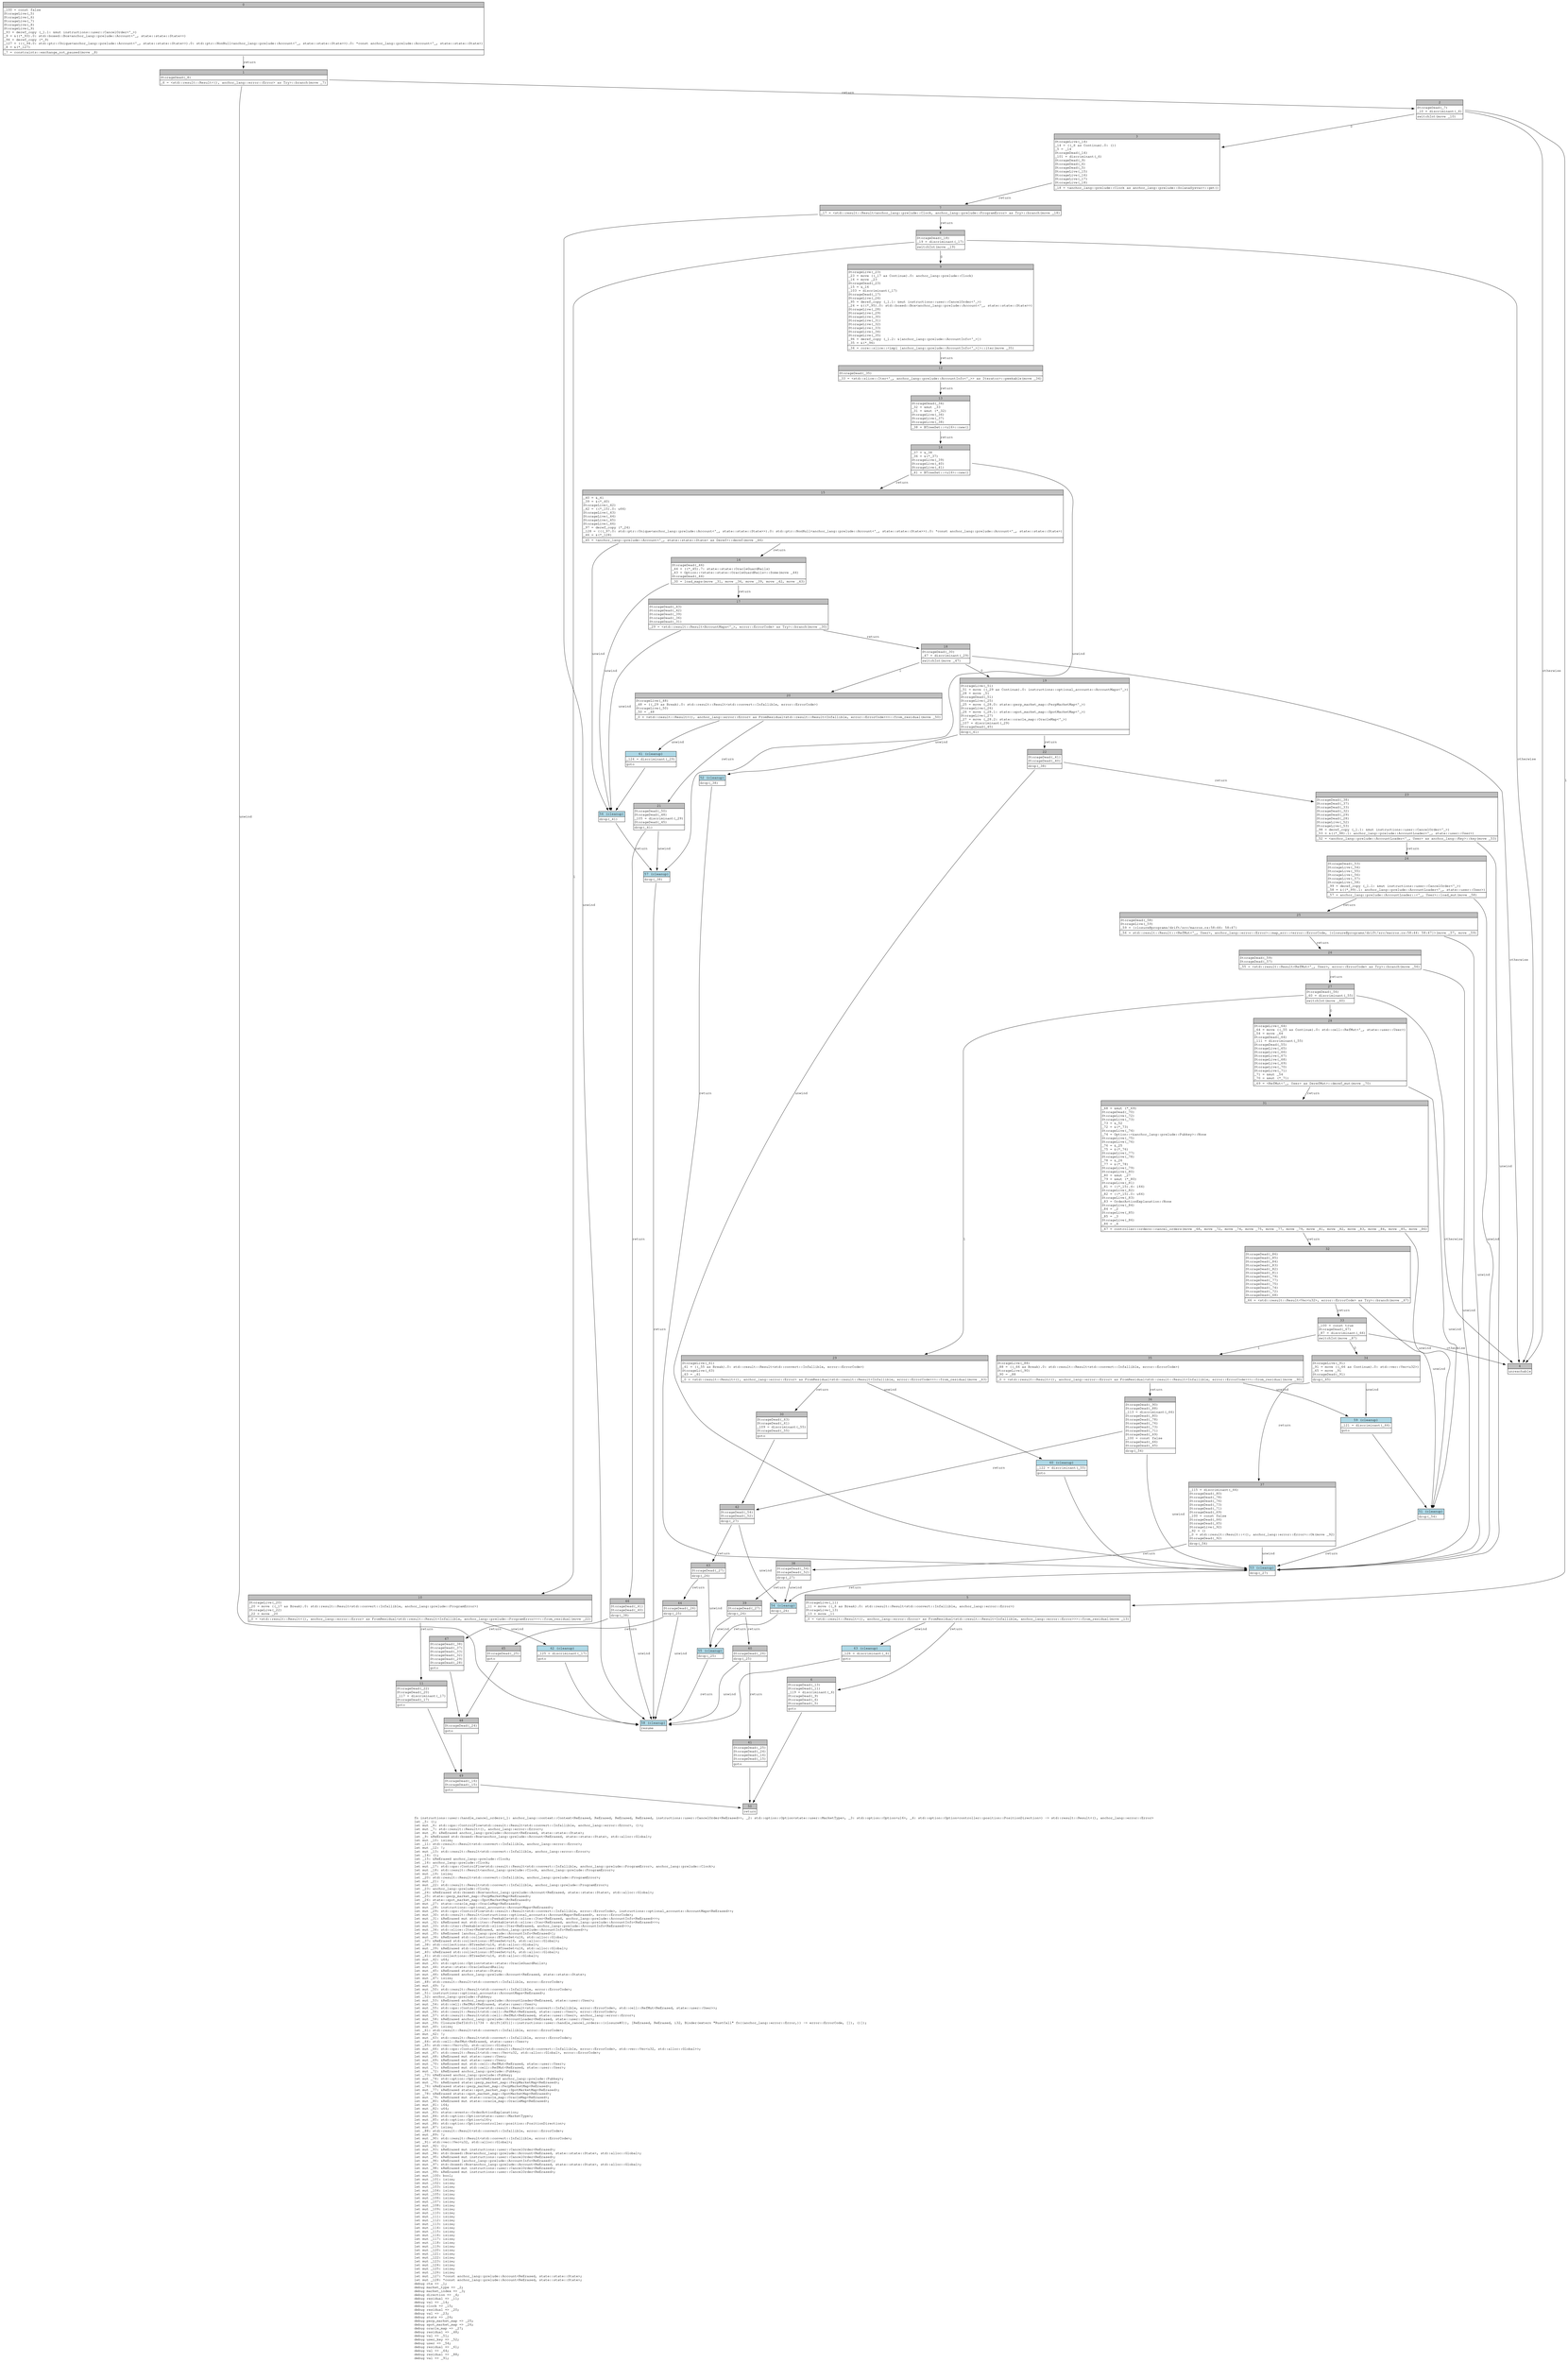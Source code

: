 digraph Mir_0_11731 {
    graph [fontname="Courier, monospace"];
    node [fontname="Courier, monospace"];
    edge [fontname="Courier, monospace"];
    label=<fn instructions::user::handle_cancel_orders(_1: anchor_lang::context::Context&lt;ReErased, ReErased, ReErased, ReErased, instructions::user::CancelOrder&lt;ReErased&gt;&gt;, _2: std::option::Option&lt;state::user::MarketType&gt;, _3: std::option::Option&lt;u16&gt;, _4: std::option::Option&lt;controller::position::PositionDirection&gt;) -&gt; std::result::Result&lt;(), anchor_lang::error::Error&gt;<br align="left"/>let _5: ();<br align="left"/>let mut _6: std::ops::ControlFlow&lt;std::result::Result&lt;std::convert::Infallible, anchor_lang::error::Error&gt;, ()&gt;;<br align="left"/>let mut _7: std::result::Result&lt;(), anchor_lang::error::Error&gt;;<br align="left"/>let mut _8: &amp;ReErased anchor_lang::prelude::Account&lt;ReErased, state::state::State&gt;;<br align="left"/>let _9: &amp;ReErased std::boxed::Box&lt;anchor_lang::prelude::Account&lt;ReErased, state::state::State&gt;, std::alloc::Global&gt;;<br align="left"/>let mut _10: isize;<br align="left"/>let _11: std::result::Result&lt;std::convert::Infallible, anchor_lang::error::Error&gt;;<br align="left"/>let mut _12: !;<br align="left"/>let mut _13: std::result::Result&lt;std::convert::Infallible, anchor_lang::error::Error&gt;;<br align="left"/>let _14: ();<br align="left"/>let _15: &amp;ReErased anchor_lang::prelude::Clock;<br align="left"/>let _16: anchor_lang::prelude::Clock;<br align="left"/>let mut _17: std::ops::ControlFlow&lt;std::result::Result&lt;std::convert::Infallible, anchor_lang::prelude::ProgramError&gt;, anchor_lang::prelude::Clock&gt;;<br align="left"/>let mut _18: std::result::Result&lt;anchor_lang::prelude::Clock, anchor_lang::prelude::ProgramError&gt;;<br align="left"/>let mut _19: isize;<br align="left"/>let _20: std::result::Result&lt;std::convert::Infallible, anchor_lang::prelude::ProgramError&gt;;<br align="left"/>let mut _21: !;<br align="left"/>let mut _22: std::result::Result&lt;std::convert::Infallible, anchor_lang::prelude::ProgramError&gt;;<br align="left"/>let _23: anchor_lang::prelude::Clock;<br align="left"/>let _24: &amp;ReErased std::boxed::Box&lt;anchor_lang::prelude::Account&lt;ReErased, state::state::State&gt;, std::alloc::Global&gt;;<br align="left"/>let _25: state::perp_market_map::PerpMarketMap&lt;ReErased&gt;;<br align="left"/>let _26: state::spot_market_map::SpotMarketMap&lt;ReErased&gt;;<br align="left"/>let mut _27: state::oracle_map::OracleMap&lt;ReErased&gt;;<br align="left"/>let mut _28: instructions::optional_accounts::AccountMaps&lt;ReErased&gt;;<br align="left"/>let mut _29: std::ops::ControlFlow&lt;std::result::Result&lt;std::convert::Infallible, error::ErrorCode&gt;, instructions::optional_accounts::AccountMaps&lt;ReErased&gt;&gt;;<br align="left"/>let mut _30: std::result::Result&lt;instructions::optional_accounts::AccountMaps&lt;ReErased&gt;, error::ErrorCode&gt;;<br align="left"/>let mut _31: &amp;ReErased mut std::iter::Peekable&lt;std::slice::Iter&lt;ReErased, anchor_lang::prelude::AccountInfo&lt;ReErased&gt;&gt;&gt;;<br align="left"/>let mut _32: &amp;ReErased mut std::iter::Peekable&lt;std::slice::Iter&lt;ReErased, anchor_lang::prelude::AccountInfo&lt;ReErased&gt;&gt;&gt;;<br align="left"/>let mut _33: std::iter::Peekable&lt;std::slice::Iter&lt;ReErased, anchor_lang::prelude::AccountInfo&lt;ReErased&gt;&gt;&gt;;<br align="left"/>let mut _34: std::slice::Iter&lt;ReErased, anchor_lang::prelude::AccountInfo&lt;ReErased&gt;&gt;;<br align="left"/>let mut _35: &amp;ReErased [anchor_lang::prelude::AccountInfo&lt;ReErased&gt;];<br align="left"/>let mut _36: &amp;ReErased std::collections::BTreeSet&lt;u16, std::alloc::Global&gt;;<br align="left"/>let _37: &amp;ReErased std::collections::BTreeSet&lt;u16, std::alloc::Global&gt;;<br align="left"/>let _38: std::collections::BTreeSet&lt;u16, std::alloc::Global&gt;;<br align="left"/>let mut _39: &amp;ReErased std::collections::BTreeSet&lt;u16, std::alloc::Global&gt;;<br align="left"/>let _40: &amp;ReErased std::collections::BTreeSet&lt;u16, std::alloc::Global&gt;;<br align="left"/>let _41: std::collections::BTreeSet&lt;u16, std::alloc::Global&gt;;<br align="left"/>let mut _42: u64;<br align="left"/>let mut _43: std::option::Option&lt;state::state::OracleGuardRails&gt;;<br align="left"/>let mut _44: state::state::OracleGuardRails;<br align="left"/>let mut _45: &amp;ReErased state::state::State;<br align="left"/>let mut _46: &amp;ReErased anchor_lang::prelude::Account&lt;ReErased, state::state::State&gt;;<br align="left"/>let mut _47: isize;<br align="left"/>let _48: std::result::Result&lt;std::convert::Infallible, error::ErrorCode&gt;;<br align="left"/>let mut _49: !;<br align="left"/>let mut _50: std::result::Result&lt;std::convert::Infallible, error::ErrorCode&gt;;<br align="left"/>let _51: instructions::optional_accounts::AccountMaps&lt;ReErased&gt;;<br align="left"/>let _52: anchor_lang::prelude::Pubkey;<br align="left"/>let mut _53: &amp;ReErased anchor_lang::prelude::AccountLoader&lt;ReErased, state::user::User&gt;;<br align="left"/>let mut _54: std::cell::RefMut&lt;ReErased, state::user::User&gt;;<br align="left"/>let mut _55: std::ops::ControlFlow&lt;std::result::Result&lt;std::convert::Infallible, error::ErrorCode&gt;, std::cell::RefMut&lt;ReErased, state::user::User&gt;&gt;;<br align="left"/>let mut _56: std::result::Result&lt;std::cell::RefMut&lt;ReErased, state::user::User&gt;, error::ErrorCode&gt;;<br align="left"/>let mut _57: std::result::Result&lt;std::cell::RefMut&lt;ReErased, state::user::User&gt;, anchor_lang::error::Error&gt;;<br align="left"/>let mut _58: &amp;ReErased anchor_lang::prelude::AccountLoader&lt;ReErased, state::user::User&gt;;<br align="left"/>let mut _59: Closure(DefId(0:11734 ~ drift[d311]::instructions::user::handle_cancel_orders::{closure#0}), [ReErased, ReErased, i32, Binder(extern &quot;RustCall&quot; fn((anchor_lang::error::Error,)) -&gt; error::ErrorCode, []), ()]);<br align="left"/>let mut _60: isize;<br align="left"/>let _61: std::result::Result&lt;std::convert::Infallible, error::ErrorCode&gt;;<br align="left"/>let mut _62: !;<br align="left"/>let mut _63: std::result::Result&lt;std::convert::Infallible, error::ErrorCode&gt;;<br align="left"/>let _64: std::cell::RefMut&lt;ReErased, state::user::User&gt;;<br align="left"/>let _65: std::vec::Vec&lt;u32, std::alloc::Global&gt;;<br align="left"/>let mut _66: std::ops::ControlFlow&lt;std::result::Result&lt;std::convert::Infallible, error::ErrorCode&gt;, std::vec::Vec&lt;u32, std::alloc::Global&gt;&gt;;<br align="left"/>let mut _67: std::result::Result&lt;std::vec::Vec&lt;u32, std::alloc::Global&gt;, error::ErrorCode&gt;;<br align="left"/>let mut _68: &amp;ReErased mut state::user::User;<br align="left"/>let mut _69: &amp;ReErased mut state::user::User;<br align="left"/>let mut _70: &amp;ReErased mut std::cell::RefMut&lt;ReErased, state::user::User&gt;;<br align="left"/>let mut _71: &amp;ReErased mut std::cell::RefMut&lt;ReErased, state::user::User&gt;;<br align="left"/>let mut _72: &amp;ReErased anchor_lang::prelude::Pubkey;<br align="left"/>let _73: &amp;ReErased anchor_lang::prelude::Pubkey;<br align="left"/>let mut _74: std::option::Option&lt;&amp;ReErased anchor_lang::prelude::Pubkey&gt;;<br align="left"/>let mut _75: &amp;ReErased state::perp_market_map::PerpMarketMap&lt;ReErased&gt;;<br align="left"/>let _76: &amp;ReErased state::perp_market_map::PerpMarketMap&lt;ReErased&gt;;<br align="left"/>let mut _77: &amp;ReErased state::spot_market_map::SpotMarketMap&lt;ReErased&gt;;<br align="left"/>let _78: &amp;ReErased state::spot_market_map::SpotMarketMap&lt;ReErased&gt;;<br align="left"/>let mut _79: &amp;ReErased mut state::oracle_map::OracleMap&lt;ReErased&gt;;<br align="left"/>let mut _80: &amp;ReErased mut state::oracle_map::OracleMap&lt;ReErased&gt;;<br align="left"/>let mut _81: i64;<br align="left"/>let mut _82: u64;<br align="left"/>let mut _83: state::events::OrderActionExplanation;<br align="left"/>let mut _84: std::option::Option&lt;state::user::MarketType&gt;;<br align="left"/>let mut _85: std::option::Option&lt;u16&gt;;<br align="left"/>let mut _86: std::option::Option&lt;controller::position::PositionDirection&gt;;<br align="left"/>let mut _87: isize;<br align="left"/>let _88: std::result::Result&lt;std::convert::Infallible, error::ErrorCode&gt;;<br align="left"/>let mut _89: !;<br align="left"/>let mut _90: std::result::Result&lt;std::convert::Infallible, error::ErrorCode&gt;;<br align="left"/>let _91: std::vec::Vec&lt;u32, std::alloc::Global&gt;;<br align="left"/>let mut _92: ();<br align="left"/>let mut _93: &amp;ReErased mut instructions::user::CancelOrder&lt;ReErased&gt;;<br align="left"/>let mut _94: std::boxed::Box&lt;anchor_lang::prelude::Account&lt;ReErased, state::state::State&gt;, std::alloc::Global&gt;;<br align="left"/>let mut _95: &amp;ReErased mut instructions::user::CancelOrder&lt;ReErased&gt;;<br align="left"/>let mut _96: &amp;ReErased [anchor_lang::prelude::AccountInfo&lt;ReErased&gt;];<br align="left"/>let mut _97: std::boxed::Box&lt;anchor_lang::prelude::Account&lt;ReErased, state::state::State&gt;, std::alloc::Global&gt;;<br align="left"/>let mut _98: &amp;ReErased mut instructions::user::CancelOrder&lt;ReErased&gt;;<br align="left"/>let mut _99: &amp;ReErased mut instructions::user::CancelOrder&lt;ReErased&gt;;<br align="left"/>let mut _100: bool;<br align="left"/>let mut _101: isize;<br align="left"/>let mut _102: isize;<br align="left"/>let mut _103: isize;<br align="left"/>let mut _104: isize;<br align="left"/>let mut _105: isize;<br align="left"/>let mut _106: isize;<br align="left"/>let mut _107: isize;<br align="left"/>let mut _108: isize;<br align="left"/>let mut _109: isize;<br align="left"/>let mut _110: isize;<br align="left"/>let mut _111: isize;<br align="left"/>let mut _112: isize;<br align="left"/>let mut _113: isize;<br align="left"/>let mut _114: isize;<br align="left"/>let mut _115: isize;<br align="left"/>let mut _116: isize;<br align="left"/>let mut _117: isize;<br align="left"/>let mut _118: isize;<br align="left"/>let mut _119: isize;<br align="left"/>let mut _120: isize;<br align="left"/>let mut _121: isize;<br align="left"/>let mut _122: isize;<br align="left"/>let mut _123: isize;<br align="left"/>let mut _124: isize;<br align="left"/>let mut _125: isize;<br align="left"/>let mut _126: isize;<br align="left"/>let mut _127: *const anchor_lang::prelude::Account&lt;ReErased, state::state::State&gt;;<br align="left"/>let mut _128: *const anchor_lang::prelude::Account&lt;ReErased, state::state::State&gt;;<br align="left"/>debug ctx =&gt; _1;<br align="left"/>debug market_type =&gt; _2;<br align="left"/>debug market_index =&gt; _3;<br align="left"/>debug direction =&gt; _4;<br align="left"/>debug residual =&gt; _11;<br align="left"/>debug val =&gt; _14;<br align="left"/>debug clock =&gt; _15;<br align="left"/>debug residual =&gt; _20;<br align="left"/>debug val =&gt; _23;<br align="left"/>debug state =&gt; _24;<br align="left"/>debug perp_market_map =&gt; _25;<br align="left"/>debug spot_market_map =&gt; _26;<br align="left"/>debug oracle_map =&gt; _27;<br align="left"/>debug residual =&gt; _48;<br align="left"/>debug val =&gt; _51;<br align="left"/>debug user_key =&gt; _52;<br align="left"/>debug user =&gt; _54;<br align="left"/>debug residual =&gt; _61;<br align="left"/>debug val =&gt; _64;<br align="left"/>debug residual =&gt; _88;<br align="left"/>debug val =&gt; _91;<br align="left"/>>;
    bb0__0_11731 [shape="none", label=<<table border="0" cellborder="1" cellspacing="0"><tr><td bgcolor="gray" align="center" colspan="1">0</td></tr><tr><td align="left" balign="left">_100 = const false<br/>StorageLive(_5)<br/>StorageLive(_6)<br/>StorageLive(_7)<br/>StorageLive(_8)<br/>StorageLive(_9)<br/>_93 = deref_copy (_1.1: &amp;mut instructions::user::CancelOrder&lt;'_&gt;)<br/>_9 = &amp;((*_93).0: std::boxed::Box&lt;anchor_lang::prelude::Account&lt;'_, state::state::State&gt;&gt;)<br/>_94 = deref_copy (*_9)<br/>_127 = (((_94.0: std::ptr::Unique&lt;anchor_lang::prelude::Account&lt;'_, state::state::State&gt;&gt;).0: std::ptr::NonNull&lt;anchor_lang::prelude::Account&lt;'_, state::state::State&gt;&gt;).0: *const anchor_lang::prelude::Account&lt;'_, state::state::State&gt;)<br/>_8 = &amp;(*_127)<br/></td></tr><tr><td align="left">_7 = constraints::exchange_not_paused(move _8)</td></tr></table>>];
    bb1__0_11731 [shape="none", label=<<table border="0" cellborder="1" cellspacing="0"><tr><td bgcolor="gray" align="center" colspan="1">1</td></tr><tr><td align="left" balign="left">StorageDead(_8)<br/></td></tr><tr><td align="left">_6 = &lt;std::result::Result&lt;(), anchor_lang::error::Error&gt; as Try&gt;::branch(move _7)</td></tr></table>>];
    bb2__0_11731 [shape="none", label=<<table border="0" cellborder="1" cellspacing="0"><tr><td bgcolor="gray" align="center" colspan="1">2</td></tr><tr><td align="left" balign="left">StorageDead(_7)<br/>_10 = discriminant(_6)<br/></td></tr><tr><td align="left">switchInt(move _10)</td></tr></table>>];
    bb3__0_11731 [shape="none", label=<<table border="0" cellborder="1" cellspacing="0"><tr><td bgcolor="gray" align="center" colspan="1">3</td></tr><tr><td align="left" balign="left">StorageLive(_14)<br/>_14 = ((_6 as Continue).0: ())<br/>_5 = _14<br/>StorageDead(_14)<br/>_101 = discriminant(_6)<br/>StorageDead(_9)<br/>StorageDead(_6)<br/>StorageDead(_5)<br/>StorageLive(_15)<br/>StorageLive(_16)<br/>StorageLive(_17)<br/>StorageLive(_18)<br/></td></tr><tr><td align="left">_18 = &lt;anchor_lang::prelude::Clock as anchor_lang::prelude::SolanaSysvar&gt;::get()</td></tr></table>>];
    bb4__0_11731 [shape="none", label=<<table border="0" cellborder="1" cellspacing="0"><tr><td bgcolor="gray" align="center" colspan="1">4</td></tr><tr><td align="left">unreachable</td></tr></table>>];
    bb5__0_11731 [shape="none", label=<<table border="0" cellborder="1" cellspacing="0"><tr><td bgcolor="gray" align="center" colspan="1">5</td></tr><tr><td align="left" balign="left">StorageLive(_11)<br/>_11 = move ((_6 as Break).0: std::result::Result&lt;std::convert::Infallible, anchor_lang::error::Error&gt;)<br/>StorageLive(_13)<br/>_13 = move _11<br/></td></tr><tr><td align="left">_0 = &lt;std::result::Result&lt;(), anchor_lang::error::Error&gt; as FromResidual&lt;std::result::Result&lt;Infallible, anchor_lang::error::Error&gt;&gt;&gt;::from_residual(move _13)</td></tr></table>>];
    bb6__0_11731 [shape="none", label=<<table border="0" cellborder="1" cellspacing="0"><tr><td bgcolor="gray" align="center" colspan="1">6</td></tr><tr><td align="left" balign="left">StorageDead(_13)<br/>StorageDead(_11)<br/>_119 = discriminant(_6)<br/>StorageDead(_9)<br/>StorageDead(_6)<br/>StorageDead(_5)<br/></td></tr><tr><td align="left">goto</td></tr></table>>];
    bb7__0_11731 [shape="none", label=<<table border="0" cellborder="1" cellspacing="0"><tr><td bgcolor="gray" align="center" colspan="1">7</td></tr><tr><td align="left">_17 = &lt;std::result::Result&lt;anchor_lang::prelude::Clock, anchor_lang::prelude::ProgramError&gt; as Try&gt;::branch(move _18)</td></tr></table>>];
    bb8__0_11731 [shape="none", label=<<table border="0" cellborder="1" cellspacing="0"><tr><td bgcolor="gray" align="center" colspan="1">8</td></tr><tr><td align="left" balign="left">StorageDead(_18)<br/>_19 = discriminant(_17)<br/></td></tr><tr><td align="left">switchInt(move _19)</td></tr></table>>];
    bb9__0_11731 [shape="none", label=<<table border="0" cellborder="1" cellspacing="0"><tr><td bgcolor="gray" align="center" colspan="1">9</td></tr><tr><td align="left" balign="left">StorageLive(_23)<br/>_23 = move ((_17 as Continue).0: anchor_lang::prelude::Clock)<br/>_16 = move _23<br/>StorageDead(_23)<br/>_15 = &amp;_16<br/>_103 = discriminant(_17)<br/>StorageDead(_17)<br/>StorageLive(_24)<br/>_95 = deref_copy (_1.1: &amp;mut instructions::user::CancelOrder&lt;'_&gt;)<br/>_24 = &amp;((*_95).0: std::boxed::Box&lt;anchor_lang::prelude::Account&lt;'_, state::state::State&gt;&gt;)<br/>StorageLive(_28)<br/>StorageLive(_29)<br/>StorageLive(_30)<br/>StorageLive(_31)<br/>StorageLive(_32)<br/>StorageLive(_33)<br/>StorageLive(_34)<br/>StorageLive(_35)<br/>_96 = deref_copy (_1.2: &amp;[anchor_lang::prelude::AccountInfo&lt;'_&gt;])<br/>_35 = &amp;(*_96)<br/></td></tr><tr><td align="left">_34 = core::slice::&lt;impl [anchor_lang::prelude::AccountInfo&lt;'_&gt;]&gt;::iter(move _35)</td></tr></table>>];
    bb10__0_11731 [shape="none", label=<<table border="0" cellborder="1" cellspacing="0"><tr><td bgcolor="gray" align="center" colspan="1">10</td></tr><tr><td align="left" balign="left">StorageLive(_20)<br/>_20 = move ((_17 as Break).0: std::result::Result&lt;std::convert::Infallible, anchor_lang::prelude::ProgramError&gt;)<br/>StorageLive(_22)<br/>_22 = move _20<br/></td></tr><tr><td align="left">_0 = &lt;std::result::Result&lt;(), anchor_lang::error::Error&gt; as FromResidual&lt;std::result::Result&lt;Infallible, anchor_lang::prelude::ProgramError&gt;&gt;&gt;::from_residual(move _22)</td></tr></table>>];
    bb11__0_11731 [shape="none", label=<<table border="0" cellborder="1" cellspacing="0"><tr><td bgcolor="gray" align="center" colspan="1">11</td></tr><tr><td align="left" balign="left">StorageDead(_22)<br/>StorageDead(_20)<br/>_117 = discriminant(_17)<br/>StorageDead(_17)<br/></td></tr><tr><td align="left">goto</td></tr></table>>];
    bb12__0_11731 [shape="none", label=<<table border="0" cellborder="1" cellspacing="0"><tr><td bgcolor="gray" align="center" colspan="1">12</td></tr><tr><td align="left" balign="left">StorageDead(_35)<br/></td></tr><tr><td align="left">_33 = &lt;std::slice::Iter&lt;'_, anchor_lang::prelude::AccountInfo&lt;'_&gt;&gt; as Iterator&gt;::peekable(move _34)</td></tr></table>>];
    bb13__0_11731 [shape="none", label=<<table border="0" cellborder="1" cellspacing="0"><tr><td bgcolor="gray" align="center" colspan="1">13</td></tr><tr><td align="left" balign="left">StorageDead(_34)<br/>_32 = &amp;mut _33<br/>_31 = &amp;mut (*_32)<br/>StorageLive(_36)<br/>StorageLive(_37)<br/>StorageLive(_38)<br/></td></tr><tr><td align="left">_38 = BTreeSet::&lt;u16&gt;::new()</td></tr></table>>];
    bb14__0_11731 [shape="none", label=<<table border="0" cellborder="1" cellspacing="0"><tr><td bgcolor="gray" align="center" colspan="1">14</td></tr><tr><td align="left" balign="left">_37 = &amp;_38<br/>_36 = &amp;(*_37)<br/>StorageLive(_39)<br/>StorageLive(_40)<br/>StorageLive(_41)<br/></td></tr><tr><td align="left">_41 = BTreeSet::&lt;u16&gt;::new()</td></tr></table>>];
    bb15__0_11731 [shape="none", label=<<table border="0" cellborder="1" cellspacing="0"><tr><td bgcolor="gray" align="center" colspan="1">15</td></tr><tr><td align="left" balign="left">_40 = &amp;_41<br/>_39 = &amp;(*_40)<br/>StorageLive(_42)<br/>_42 = ((*_15).0: u64)<br/>StorageLive(_43)<br/>StorageLive(_44)<br/>StorageLive(_45)<br/>StorageLive(_46)<br/>_97 = deref_copy (*_24)<br/>_128 = (((_97.0: std::ptr::Unique&lt;anchor_lang::prelude::Account&lt;'_, state::state::State&gt;&gt;).0: std::ptr::NonNull&lt;anchor_lang::prelude::Account&lt;'_, state::state::State&gt;&gt;).0: *const anchor_lang::prelude::Account&lt;'_, state::state::State&gt;)<br/>_46 = &amp;(*_128)<br/></td></tr><tr><td align="left">_45 = &lt;anchor_lang::prelude::Account&lt;'_, state::state::State&gt; as Deref&gt;::deref(move _46)</td></tr></table>>];
    bb16__0_11731 [shape="none", label=<<table border="0" cellborder="1" cellspacing="0"><tr><td bgcolor="gray" align="center" colspan="1">16</td></tr><tr><td align="left" balign="left">StorageDead(_46)<br/>_44 = ((*_45).7: state::state::OracleGuardRails)<br/>_43 = Option::&lt;state::state::OracleGuardRails&gt;::Some(move _44)<br/>StorageDead(_44)<br/></td></tr><tr><td align="left">_30 = load_maps(move _31, move _36, move _39, move _42, move _43)</td></tr></table>>];
    bb17__0_11731 [shape="none", label=<<table border="0" cellborder="1" cellspacing="0"><tr><td bgcolor="gray" align="center" colspan="1">17</td></tr><tr><td align="left" balign="left">StorageDead(_43)<br/>StorageDead(_42)<br/>StorageDead(_39)<br/>StorageDead(_36)<br/>StorageDead(_31)<br/></td></tr><tr><td align="left">_29 = &lt;std::result::Result&lt;AccountMaps&lt;'_&gt;, error::ErrorCode&gt; as Try&gt;::branch(move _30)</td></tr></table>>];
    bb18__0_11731 [shape="none", label=<<table border="0" cellborder="1" cellspacing="0"><tr><td bgcolor="gray" align="center" colspan="1">18</td></tr><tr><td align="left" balign="left">StorageDead(_30)<br/>_47 = discriminant(_29)<br/></td></tr><tr><td align="left">switchInt(move _47)</td></tr></table>>];
    bb19__0_11731 [shape="none", label=<<table border="0" cellborder="1" cellspacing="0"><tr><td bgcolor="gray" align="center" colspan="1">19</td></tr><tr><td align="left" balign="left">StorageLive(_51)<br/>_51 = move ((_29 as Continue).0: instructions::optional_accounts::AccountMaps&lt;'_&gt;)<br/>_28 = move _51<br/>StorageDead(_51)<br/>StorageLive(_25)<br/>_25 = move (_28.0: state::perp_market_map::PerpMarketMap&lt;'_&gt;)<br/>StorageLive(_26)<br/>_26 = move (_28.1: state::spot_market_map::SpotMarketMap&lt;'_&gt;)<br/>StorageLive(_27)<br/>_27 = move (_28.2: state::oracle_map::OracleMap&lt;'_&gt;)<br/>_107 = discriminant(_29)<br/>StorageDead(_45)<br/></td></tr><tr><td align="left">drop(_41)</td></tr></table>>];
    bb20__0_11731 [shape="none", label=<<table border="0" cellborder="1" cellspacing="0"><tr><td bgcolor="gray" align="center" colspan="1">20</td></tr><tr><td align="left" balign="left">StorageLive(_48)<br/>_48 = ((_29 as Break).0: std::result::Result&lt;std::convert::Infallible, error::ErrorCode&gt;)<br/>StorageLive(_50)<br/>_50 = _48<br/></td></tr><tr><td align="left">_0 = &lt;std::result::Result&lt;(), anchor_lang::error::Error&gt; as FromResidual&lt;std::result::Result&lt;Infallible, error::ErrorCode&gt;&gt;&gt;::from_residual(move _50)</td></tr></table>>];
    bb21__0_11731 [shape="none", label=<<table border="0" cellborder="1" cellspacing="0"><tr><td bgcolor="gray" align="center" colspan="1">21</td></tr><tr><td align="left" balign="left">StorageDead(_50)<br/>StorageDead(_48)<br/>_105 = discriminant(_29)<br/>StorageDead(_45)<br/></td></tr><tr><td align="left">drop(_41)</td></tr></table>>];
    bb22__0_11731 [shape="none", label=<<table border="0" cellborder="1" cellspacing="0"><tr><td bgcolor="gray" align="center" colspan="1">22</td></tr><tr><td align="left" balign="left">StorageDead(_41)<br/>StorageDead(_40)<br/></td></tr><tr><td align="left">drop(_38)</td></tr></table>>];
    bb23__0_11731 [shape="none", label=<<table border="0" cellborder="1" cellspacing="0"><tr><td bgcolor="gray" align="center" colspan="1">23</td></tr><tr><td align="left" balign="left">StorageDead(_38)<br/>StorageDead(_37)<br/>StorageDead(_33)<br/>StorageDead(_32)<br/>StorageDead(_29)<br/>StorageDead(_28)<br/>StorageLive(_52)<br/>StorageLive(_53)<br/>_98 = deref_copy (_1.1: &amp;mut instructions::user::CancelOrder&lt;'_&gt;)<br/>_53 = &amp;((*_98).1: anchor_lang::prelude::AccountLoader&lt;'_, state::user::User&gt;)<br/></td></tr><tr><td align="left">_52 = &lt;anchor_lang::prelude::AccountLoader&lt;'_, User&gt; as anchor_lang::Key&gt;::key(move _53)</td></tr></table>>];
    bb24__0_11731 [shape="none", label=<<table border="0" cellborder="1" cellspacing="0"><tr><td bgcolor="gray" align="center" colspan="1">24</td></tr><tr><td align="left" balign="left">StorageDead(_53)<br/>StorageLive(_54)<br/>StorageLive(_55)<br/>StorageLive(_56)<br/>StorageLive(_57)<br/>StorageLive(_58)<br/>_99 = deref_copy (_1.1: &amp;mut instructions::user::CancelOrder&lt;'_&gt;)<br/>_58 = &amp;((*_99).1: anchor_lang::prelude::AccountLoader&lt;'_, state::user::User&gt;)<br/></td></tr><tr><td align="left">_57 = anchor_lang::prelude::AccountLoader::&lt;'_, User&gt;::load_mut(move _58)</td></tr></table>>];
    bb25__0_11731 [shape="none", label=<<table border="0" cellborder="1" cellspacing="0"><tr><td bgcolor="gray" align="center" colspan="1">25</td></tr><tr><td align="left" balign="left">StorageDead(_58)<br/>StorageLive(_59)<br/>_59 = {closure@programs/drift/src/macros.rs:58:44: 58:47}<br/></td></tr><tr><td align="left">_56 = std::result::Result::&lt;RefMut&lt;'_, User&gt;, anchor_lang::error::Error&gt;::map_err::&lt;error::ErrorCode, {closure@programs/drift/src/macros.rs:58:44: 58:47}&gt;(move _57, move _59)</td></tr></table>>];
    bb26__0_11731 [shape="none", label=<<table border="0" cellborder="1" cellspacing="0"><tr><td bgcolor="gray" align="center" colspan="1">26</td></tr><tr><td align="left" balign="left">StorageDead(_59)<br/>StorageDead(_57)<br/></td></tr><tr><td align="left">_55 = &lt;std::result::Result&lt;RefMut&lt;'_, User&gt;, error::ErrorCode&gt; as Try&gt;::branch(move _56)</td></tr></table>>];
    bb27__0_11731 [shape="none", label=<<table border="0" cellborder="1" cellspacing="0"><tr><td bgcolor="gray" align="center" colspan="1">27</td></tr><tr><td align="left" balign="left">StorageDead(_56)<br/>_60 = discriminant(_55)<br/></td></tr><tr><td align="left">switchInt(move _60)</td></tr></table>>];
    bb28__0_11731 [shape="none", label=<<table border="0" cellborder="1" cellspacing="0"><tr><td bgcolor="gray" align="center" colspan="1">28</td></tr><tr><td align="left" balign="left">StorageLive(_64)<br/>_64 = move ((_55 as Continue).0: std::cell::RefMut&lt;'_, state::user::User&gt;)<br/>_54 = move _64<br/>StorageDead(_64)<br/>_111 = discriminant(_55)<br/>StorageDead(_55)<br/>StorageLive(_65)<br/>StorageLive(_66)<br/>StorageLive(_67)<br/>StorageLive(_68)<br/>StorageLive(_69)<br/>StorageLive(_70)<br/>StorageLive(_71)<br/>_71 = &amp;mut _54<br/>_70 = &amp;mut (*_71)<br/></td></tr><tr><td align="left">_69 = &lt;RefMut&lt;'_, User&gt; as DerefMut&gt;::deref_mut(move _70)</td></tr></table>>];
    bb29__0_11731 [shape="none", label=<<table border="0" cellborder="1" cellspacing="0"><tr><td bgcolor="gray" align="center" colspan="1">29</td></tr><tr><td align="left" balign="left">StorageLive(_61)<br/>_61 = ((_55 as Break).0: std::result::Result&lt;std::convert::Infallible, error::ErrorCode&gt;)<br/>StorageLive(_63)<br/>_63 = _61<br/></td></tr><tr><td align="left">_0 = &lt;std::result::Result&lt;(), anchor_lang::error::Error&gt; as FromResidual&lt;std::result::Result&lt;Infallible, error::ErrorCode&gt;&gt;&gt;::from_residual(move _63)</td></tr></table>>];
    bb30__0_11731 [shape="none", label=<<table border="0" cellborder="1" cellspacing="0"><tr><td bgcolor="gray" align="center" colspan="1">30</td></tr><tr><td align="left" balign="left">StorageDead(_63)<br/>StorageDead(_61)<br/>_109 = discriminant(_55)<br/>StorageDead(_55)<br/></td></tr><tr><td align="left">goto</td></tr></table>>];
    bb31__0_11731 [shape="none", label=<<table border="0" cellborder="1" cellspacing="0"><tr><td bgcolor="gray" align="center" colspan="1">31</td></tr><tr><td align="left" balign="left">_68 = &amp;mut (*_69)<br/>StorageDead(_70)<br/>StorageLive(_72)<br/>StorageLive(_73)<br/>_73 = &amp;_52<br/>_72 = &amp;(*_73)<br/>StorageLive(_74)<br/>_74 = Option::&lt;&amp;anchor_lang::prelude::Pubkey&gt;::None<br/>StorageLive(_75)<br/>StorageLive(_76)<br/>_76 = &amp;_25<br/>_75 = &amp;(*_76)<br/>StorageLive(_77)<br/>StorageLive(_78)<br/>_78 = &amp;_26<br/>_77 = &amp;(*_78)<br/>StorageLive(_79)<br/>StorageLive(_80)<br/>_80 = &amp;mut _27<br/>_79 = &amp;mut (*_80)<br/>StorageLive(_81)<br/>_81 = ((*_15).4: i64)<br/>StorageLive(_82)<br/>_82 = ((*_15).0: u64)<br/>StorageLive(_83)<br/>_83 = OrderActionExplanation::None<br/>StorageLive(_84)<br/>_84 = _2<br/>StorageLive(_85)<br/>_85 = _3<br/>StorageLive(_86)<br/>_86 = _4<br/></td></tr><tr><td align="left">_67 = controller::orders::cancel_orders(move _68, move _72, move _74, move _75, move _77, move _79, move _81, move _82, move _83, move _84, move _85, move _86)</td></tr></table>>];
    bb32__0_11731 [shape="none", label=<<table border="0" cellborder="1" cellspacing="0"><tr><td bgcolor="gray" align="center" colspan="1">32</td></tr><tr><td align="left" balign="left">StorageDead(_86)<br/>StorageDead(_85)<br/>StorageDead(_84)<br/>StorageDead(_83)<br/>StorageDead(_82)<br/>StorageDead(_81)<br/>StorageDead(_79)<br/>StorageDead(_77)<br/>StorageDead(_75)<br/>StorageDead(_74)<br/>StorageDead(_72)<br/>StorageDead(_68)<br/></td></tr><tr><td align="left">_66 = &lt;std::result::Result&lt;Vec&lt;u32&gt;, error::ErrorCode&gt; as Try&gt;::branch(move _67)</td></tr></table>>];
    bb33__0_11731 [shape="none", label=<<table border="0" cellborder="1" cellspacing="0"><tr><td bgcolor="gray" align="center" colspan="1">33</td></tr><tr><td align="left" balign="left">_100 = const true<br/>StorageDead(_67)<br/>_87 = discriminant(_66)<br/></td></tr><tr><td align="left">switchInt(move _87)</td></tr></table>>];
    bb34__0_11731 [shape="none", label=<<table border="0" cellborder="1" cellspacing="0"><tr><td bgcolor="gray" align="center" colspan="1">34</td></tr><tr><td align="left" balign="left">StorageLive(_91)<br/>_91 = move ((_66 as Continue).0: std::vec::Vec&lt;u32&gt;)<br/>_65 = move _91<br/>StorageDead(_91)<br/></td></tr><tr><td align="left">drop(_65)</td></tr></table>>];
    bb35__0_11731 [shape="none", label=<<table border="0" cellborder="1" cellspacing="0"><tr><td bgcolor="gray" align="center" colspan="1">35</td></tr><tr><td align="left" balign="left">StorageLive(_88)<br/>_88 = ((_66 as Break).0: std::result::Result&lt;std::convert::Infallible, error::ErrorCode&gt;)<br/>StorageLive(_90)<br/>_90 = _88<br/></td></tr><tr><td align="left">_0 = &lt;std::result::Result&lt;(), anchor_lang::error::Error&gt; as FromResidual&lt;std::result::Result&lt;Infallible, error::ErrorCode&gt;&gt;&gt;::from_residual(move _90)</td></tr></table>>];
    bb36__0_11731 [shape="none", label=<<table border="0" cellborder="1" cellspacing="0"><tr><td bgcolor="gray" align="center" colspan="1">36</td></tr><tr><td align="left" balign="left">StorageDead(_90)<br/>StorageDead(_88)<br/>_113 = discriminant(_66)<br/>StorageDead(_80)<br/>StorageDead(_78)<br/>StorageDead(_76)<br/>StorageDead(_73)<br/>StorageDead(_71)<br/>StorageDead(_69)<br/>_100 = const false<br/>StorageDead(_66)<br/>StorageDead(_65)<br/></td></tr><tr><td align="left">drop(_54)</td></tr></table>>];
    bb37__0_11731 [shape="none", label=<<table border="0" cellborder="1" cellspacing="0"><tr><td bgcolor="gray" align="center" colspan="1">37</td></tr><tr><td align="left" balign="left">_115 = discriminant(_66)<br/>StorageDead(_80)<br/>StorageDead(_78)<br/>StorageDead(_76)<br/>StorageDead(_73)<br/>StorageDead(_71)<br/>StorageDead(_69)<br/>_100 = const false<br/>StorageDead(_66)<br/>StorageDead(_65)<br/>StorageLive(_92)<br/>_92 = ()<br/>_0 = std::result::Result::&lt;(), anchor_lang::error::Error&gt;::Ok(move _92)<br/>StorageDead(_92)<br/></td></tr><tr><td align="left">drop(_54)</td></tr></table>>];
    bb38__0_11731 [shape="none", label=<<table border="0" cellborder="1" cellspacing="0"><tr><td bgcolor="gray" align="center" colspan="1">38</td></tr><tr><td align="left" balign="left">StorageDead(_54)<br/>StorageDead(_52)<br/></td></tr><tr><td align="left">drop(_27)</td></tr></table>>];
    bb39__0_11731 [shape="none", label=<<table border="0" cellborder="1" cellspacing="0"><tr><td bgcolor="gray" align="center" colspan="1">39</td></tr><tr><td align="left" balign="left">StorageDead(_27)<br/></td></tr><tr><td align="left">drop(_26)</td></tr></table>>];
    bb40__0_11731 [shape="none", label=<<table border="0" cellborder="1" cellspacing="0"><tr><td bgcolor="gray" align="center" colspan="1">40</td></tr><tr><td align="left" balign="left">StorageDead(_26)<br/></td></tr><tr><td align="left">drop(_25)</td></tr></table>>];
    bb41__0_11731 [shape="none", label=<<table border="0" cellborder="1" cellspacing="0"><tr><td bgcolor="gray" align="center" colspan="1">41</td></tr><tr><td align="left" balign="left">StorageDead(_25)<br/>StorageDead(_24)<br/>StorageDead(_16)<br/>StorageDead(_15)<br/></td></tr><tr><td align="left">goto</td></tr></table>>];
    bb42__0_11731 [shape="none", label=<<table border="0" cellborder="1" cellspacing="0"><tr><td bgcolor="gray" align="center" colspan="1">42</td></tr><tr><td align="left" balign="left">StorageDead(_54)<br/>StorageDead(_52)<br/></td></tr><tr><td align="left">drop(_27)</td></tr></table>>];
    bb43__0_11731 [shape="none", label=<<table border="0" cellborder="1" cellspacing="0"><tr><td bgcolor="gray" align="center" colspan="1">43</td></tr><tr><td align="left" balign="left">StorageDead(_27)<br/></td></tr><tr><td align="left">drop(_26)</td></tr></table>>];
    bb44__0_11731 [shape="none", label=<<table border="0" cellborder="1" cellspacing="0"><tr><td bgcolor="gray" align="center" colspan="1">44</td></tr><tr><td align="left" balign="left">StorageDead(_26)<br/></td></tr><tr><td align="left">drop(_25)</td></tr></table>>];
    bb45__0_11731 [shape="none", label=<<table border="0" cellborder="1" cellspacing="0"><tr><td bgcolor="gray" align="center" colspan="1">45</td></tr><tr><td align="left" balign="left">StorageDead(_25)<br/></td></tr><tr><td align="left">goto</td></tr></table>>];
    bb46__0_11731 [shape="none", label=<<table border="0" cellborder="1" cellspacing="0"><tr><td bgcolor="gray" align="center" colspan="1">46</td></tr><tr><td align="left" balign="left">StorageDead(_41)<br/>StorageDead(_40)<br/></td></tr><tr><td align="left">drop(_38)</td></tr></table>>];
    bb47__0_11731 [shape="none", label=<<table border="0" cellborder="1" cellspacing="0"><tr><td bgcolor="gray" align="center" colspan="1">47</td></tr><tr><td align="left" balign="left">StorageDead(_38)<br/>StorageDead(_37)<br/>StorageDead(_33)<br/>StorageDead(_32)<br/>StorageDead(_29)<br/>StorageDead(_28)<br/></td></tr><tr><td align="left">goto</td></tr></table>>];
    bb48__0_11731 [shape="none", label=<<table border="0" cellborder="1" cellspacing="0"><tr><td bgcolor="gray" align="center" colspan="1">48</td></tr><tr><td align="left" balign="left">StorageDead(_24)<br/></td></tr><tr><td align="left">goto</td></tr></table>>];
    bb49__0_11731 [shape="none", label=<<table border="0" cellborder="1" cellspacing="0"><tr><td bgcolor="gray" align="center" colspan="1">49</td></tr><tr><td align="left" balign="left">StorageDead(_16)<br/>StorageDead(_15)<br/></td></tr><tr><td align="left">goto</td></tr></table>>];
    bb50__0_11731 [shape="none", label=<<table border="0" cellborder="1" cellspacing="0"><tr><td bgcolor="gray" align="center" colspan="1">50</td></tr><tr><td align="left">return</td></tr></table>>];
    bb51__0_11731 [shape="none", label=<<table border="0" cellborder="1" cellspacing="0"><tr><td bgcolor="lightblue" align="center" colspan="1">51 (cleanup)</td></tr><tr><td align="left">drop(_54)</td></tr></table>>];
    bb52__0_11731 [shape="none", label=<<table border="0" cellborder="1" cellspacing="0"><tr><td bgcolor="lightblue" align="center" colspan="1">52 (cleanup)</td></tr><tr><td align="left">drop(_38)</td></tr></table>>];
    bb53__0_11731 [shape="none", label=<<table border="0" cellborder="1" cellspacing="0"><tr><td bgcolor="lightblue" align="center" colspan="1">53 (cleanup)</td></tr><tr><td align="left">drop(_27)</td></tr></table>>];
    bb54__0_11731 [shape="none", label=<<table border="0" cellborder="1" cellspacing="0"><tr><td bgcolor="lightblue" align="center" colspan="1">54 (cleanup)</td></tr><tr><td align="left">drop(_26)</td></tr></table>>];
    bb55__0_11731 [shape="none", label=<<table border="0" cellborder="1" cellspacing="0"><tr><td bgcolor="lightblue" align="center" colspan="1">55 (cleanup)</td></tr><tr><td align="left">drop(_25)</td></tr></table>>];
    bb56__0_11731 [shape="none", label=<<table border="0" cellborder="1" cellspacing="0"><tr><td bgcolor="lightblue" align="center" colspan="1">56 (cleanup)</td></tr><tr><td align="left">drop(_41)</td></tr></table>>];
    bb57__0_11731 [shape="none", label=<<table border="0" cellborder="1" cellspacing="0"><tr><td bgcolor="lightblue" align="center" colspan="1">57 (cleanup)</td></tr><tr><td align="left">drop(_38)</td></tr></table>>];
    bb58__0_11731 [shape="none", label=<<table border="0" cellborder="1" cellspacing="0"><tr><td bgcolor="lightblue" align="center" colspan="1">58 (cleanup)</td></tr><tr><td align="left">resume</td></tr></table>>];
    bb59__0_11731 [shape="none", label=<<table border="0" cellborder="1" cellspacing="0"><tr><td bgcolor="lightblue" align="center" colspan="1">59 (cleanup)</td></tr><tr><td align="left" balign="left">_121 = discriminant(_66)<br/></td></tr><tr><td align="left">goto</td></tr></table>>];
    bb60__0_11731 [shape="none", label=<<table border="0" cellborder="1" cellspacing="0"><tr><td bgcolor="lightblue" align="center" colspan="1">60 (cleanup)</td></tr><tr><td align="left" balign="left">_122 = discriminant(_55)<br/></td></tr><tr><td align="left">goto</td></tr></table>>];
    bb61__0_11731 [shape="none", label=<<table border="0" cellborder="1" cellspacing="0"><tr><td bgcolor="lightblue" align="center" colspan="1">61 (cleanup)</td></tr><tr><td align="left" balign="left">_124 = discriminant(_29)<br/></td></tr><tr><td align="left">goto</td></tr></table>>];
    bb62__0_11731 [shape="none", label=<<table border="0" cellborder="1" cellspacing="0"><tr><td bgcolor="lightblue" align="center" colspan="1">62 (cleanup)</td></tr><tr><td align="left" balign="left">_125 = discriminant(_17)<br/></td></tr><tr><td align="left">goto</td></tr></table>>];
    bb63__0_11731 [shape="none", label=<<table border="0" cellborder="1" cellspacing="0"><tr><td bgcolor="lightblue" align="center" colspan="1">63 (cleanup)</td></tr><tr><td align="left" balign="left">_126 = discriminant(_6)<br/></td></tr><tr><td align="left">goto</td></tr></table>>];
    bb0__0_11731 -> bb1__0_11731 [label="return"];
    bb1__0_11731 -> bb2__0_11731 [label="return"];
    bb1__0_11731 -> bb58__0_11731 [label="unwind"];
    bb2__0_11731 -> bb3__0_11731 [label="0"];
    bb2__0_11731 -> bb5__0_11731 [label="1"];
    bb2__0_11731 -> bb4__0_11731 [label="otherwise"];
    bb3__0_11731 -> bb7__0_11731 [label="return"];
    bb5__0_11731 -> bb6__0_11731 [label="return"];
    bb5__0_11731 -> bb63__0_11731 [label="unwind"];
    bb6__0_11731 -> bb50__0_11731 [label=""];
    bb7__0_11731 -> bb8__0_11731 [label="return"];
    bb7__0_11731 -> bb58__0_11731 [label="unwind"];
    bb8__0_11731 -> bb9__0_11731 [label="0"];
    bb8__0_11731 -> bb10__0_11731 [label="1"];
    bb8__0_11731 -> bb4__0_11731 [label="otherwise"];
    bb9__0_11731 -> bb12__0_11731 [label="return"];
    bb10__0_11731 -> bb11__0_11731 [label="return"];
    bb10__0_11731 -> bb62__0_11731 [label="unwind"];
    bb11__0_11731 -> bb49__0_11731 [label=""];
    bb12__0_11731 -> bb13__0_11731 [label="return"];
    bb13__0_11731 -> bb14__0_11731 [label="return"];
    bb14__0_11731 -> bb15__0_11731 [label="return"];
    bb14__0_11731 -> bb57__0_11731 [label="unwind"];
    bb15__0_11731 -> bb16__0_11731 [label="return"];
    bb15__0_11731 -> bb56__0_11731 [label="unwind"];
    bb16__0_11731 -> bb17__0_11731 [label="return"];
    bb16__0_11731 -> bb56__0_11731 [label="unwind"];
    bb17__0_11731 -> bb18__0_11731 [label="return"];
    bb17__0_11731 -> bb56__0_11731 [label="unwind"];
    bb18__0_11731 -> bb19__0_11731 [label="0"];
    bb18__0_11731 -> bb20__0_11731 [label="1"];
    bb18__0_11731 -> bb4__0_11731 [label="otherwise"];
    bb19__0_11731 -> bb22__0_11731 [label="return"];
    bb19__0_11731 -> bb52__0_11731 [label="unwind"];
    bb20__0_11731 -> bb21__0_11731 [label="return"];
    bb20__0_11731 -> bb61__0_11731 [label="unwind"];
    bb21__0_11731 -> bb46__0_11731 [label="return"];
    bb21__0_11731 -> bb57__0_11731 [label="unwind"];
    bb22__0_11731 -> bb23__0_11731 [label="return"];
    bb22__0_11731 -> bb53__0_11731 [label="unwind"];
    bb23__0_11731 -> bb24__0_11731 [label="return"];
    bb23__0_11731 -> bb53__0_11731 [label="unwind"];
    bb24__0_11731 -> bb25__0_11731 [label="return"];
    bb24__0_11731 -> bb53__0_11731 [label="unwind"];
    bb25__0_11731 -> bb26__0_11731 [label="return"];
    bb25__0_11731 -> bb53__0_11731 [label="unwind"];
    bb26__0_11731 -> bb27__0_11731 [label="return"];
    bb26__0_11731 -> bb53__0_11731 [label="unwind"];
    bb27__0_11731 -> bb28__0_11731 [label="0"];
    bb27__0_11731 -> bb29__0_11731 [label="1"];
    bb27__0_11731 -> bb4__0_11731 [label="otherwise"];
    bb28__0_11731 -> bb31__0_11731 [label="return"];
    bb28__0_11731 -> bb51__0_11731 [label="unwind"];
    bb29__0_11731 -> bb30__0_11731 [label="return"];
    bb29__0_11731 -> bb60__0_11731 [label="unwind"];
    bb30__0_11731 -> bb42__0_11731 [label=""];
    bb31__0_11731 -> bb32__0_11731 [label="return"];
    bb31__0_11731 -> bb51__0_11731 [label="unwind"];
    bb32__0_11731 -> bb33__0_11731 [label="return"];
    bb32__0_11731 -> bb51__0_11731 [label="unwind"];
    bb33__0_11731 -> bb34__0_11731 [label="0"];
    bb33__0_11731 -> bb35__0_11731 [label="1"];
    bb33__0_11731 -> bb4__0_11731 [label="otherwise"];
    bb34__0_11731 -> bb37__0_11731 [label="return"];
    bb34__0_11731 -> bb59__0_11731 [label="unwind"];
    bb35__0_11731 -> bb36__0_11731 [label="return"];
    bb35__0_11731 -> bb59__0_11731 [label="unwind"];
    bb36__0_11731 -> bb42__0_11731 [label="return"];
    bb36__0_11731 -> bb53__0_11731 [label="unwind"];
    bb37__0_11731 -> bb38__0_11731 [label="return"];
    bb37__0_11731 -> bb53__0_11731 [label="unwind"];
    bb38__0_11731 -> bb39__0_11731 [label="return"];
    bb38__0_11731 -> bb54__0_11731 [label="unwind"];
    bb39__0_11731 -> bb40__0_11731 [label="return"];
    bb39__0_11731 -> bb55__0_11731 [label="unwind"];
    bb40__0_11731 -> bb41__0_11731 [label="return"];
    bb40__0_11731 -> bb58__0_11731 [label="unwind"];
    bb41__0_11731 -> bb50__0_11731 [label=""];
    bb42__0_11731 -> bb43__0_11731 [label="return"];
    bb42__0_11731 -> bb54__0_11731 [label="unwind"];
    bb43__0_11731 -> bb44__0_11731 [label="return"];
    bb43__0_11731 -> bb55__0_11731 [label="unwind"];
    bb44__0_11731 -> bb45__0_11731 [label="return"];
    bb44__0_11731 -> bb58__0_11731 [label="unwind"];
    bb45__0_11731 -> bb48__0_11731 [label=""];
    bb46__0_11731 -> bb47__0_11731 [label="return"];
    bb46__0_11731 -> bb58__0_11731 [label="unwind"];
    bb47__0_11731 -> bb48__0_11731 [label=""];
    bb48__0_11731 -> bb49__0_11731 [label=""];
    bb49__0_11731 -> bb50__0_11731 [label=""];
    bb51__0_11731 -> bb53__0_11731 [label="return"];
    bb52__0_11731 -> bb53__0_11731 [label="return"];
    bb53__0_11731 -> bb54__0_11731 [label="return"];
    bb54__0_11731 -> bb55__0_11731 [label="return"];
    bb55__0_11731 -> bb58__0_11731 [label="return"];
    bb56__0_11731 -> bb57__0_11731 [label="return"];
    bb57__0_11731 -> bb58__0_11731 [label="return"];
    bb59__0_11731 -> bb51__0_11731 [label=""];
    bb60__0_11731 -> bb53__0_11731 [label=""];
    bb61__0_11731 -> bb56__0_11731 [label=""];
    bb62__0_11731 -> bb58__0_11731 [label=""];
    bb63__0_11731 -> bb58__0_11731 [label=""];
}
